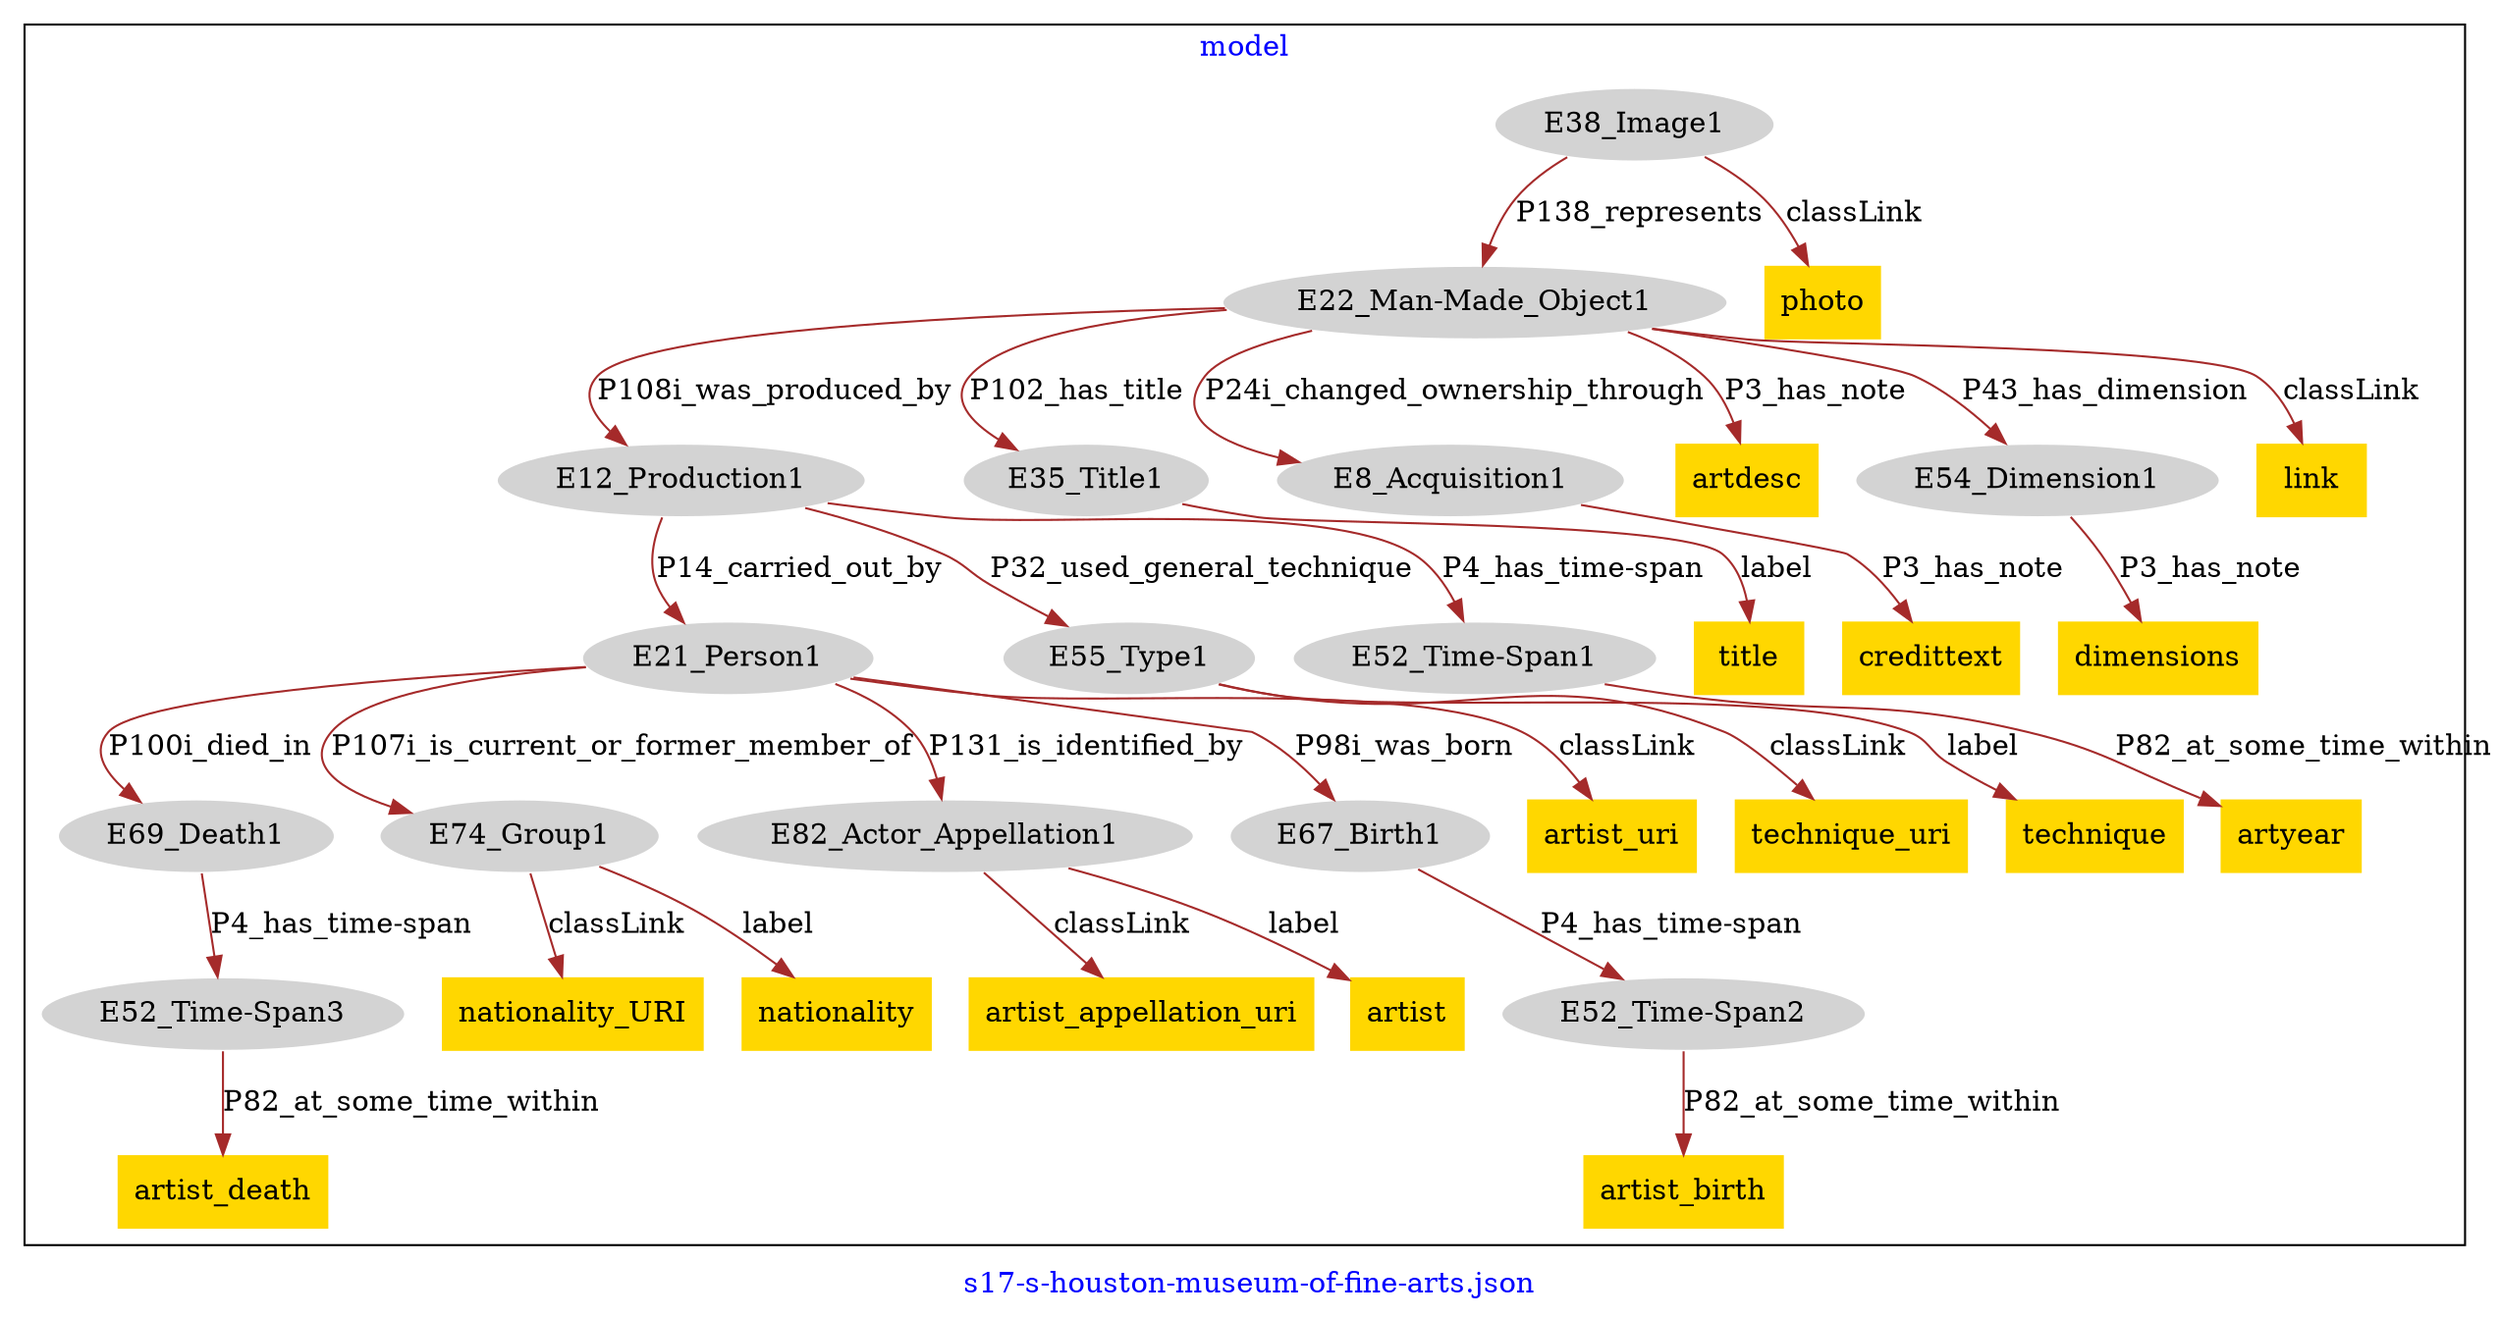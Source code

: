 digraph n0 {
fontcolor="blue"
remincross="true"
label="s17-s-houston-museum-of-fine-arts.json"
subgraph cluster {
label="model"
n2[style="filled",color="white",fillcolor="lightgray",label="E12_Production1"];
n3[style="filled",color="white",fillcolor="lightgray",label="E21_Person1"];
n4[style="filled",color="white",fillcolor="lightgray",label="E55_Type1"];
n5[style="filled",color="white",fillcolor="lightgray",label="E52_Time-Span1"];
n6[style="filled",color="white",fillcolor="lightgray",label="E69_Death1"];
n7[style="filled",color="white",fillcolor="lightgray",label="E74_Group1"];
n8[style="filled",color="white",fillcolor="lightgray",label="E82_Actor_Appellation1"];
n9[style="filled",color="white",fillcolor="lightgray",label="E67_Birth1"];
n10[shape="plaintext",style="filled",fillcolor="gold",label="artist_uri"];
n11[style="filled",color="white",fillcolor="lightgray",label="E22_Man-Made_Object1"];
n12[style="filled",color="white",fillcolor="lightgray",label="E35_Title1"];
n13[style="filled",color="white",fillcolor="lightgray",label="E8_Acquisition1"];
n14[shape="plaintext",style="filled",fillcolor="gold",label="artdesc"];
n15[style="filled",color="white",fillcolor="lightgray",label="E54_Dimension1"];
n16[shape="plaintext",style="filled",fillcolor="gold",label="link"];
n17[shape="plaintext",style="filled",fillcolor="gold",label="title"];
n18[style="filled",color="white",fillcolor="lightgray",label="E38_Image1"];
n19[shape="plaintext",style="filled",fillcolor="gold",label="photo"];
n20[shape="plaintext",style="filled",fillcolor="gold",label="artyear"];
n21[style="filled",color="white",fillcolor="lightgray",label="E52_Time-Span2"];
n22[shape="plaintext",style="filled",fillcolor="gold",label="artist_birth"];
n23[style="filled",color="white",fillcolor="lightgray",label="E52_Time-Span3"];
n24[shape="plaintext",style="filled",fillcolor="gold",label="artist_death"];
n25[shape="plaintext",style="filled",fillcolor="gold",label="dimensions"];
n26[shape="plaintext",style="filled",fillcolor="gold",label="technique_uri"];
n27[shape="plaintext",style="filled",fillcolor="gold",label="technique"];
n28[shape="plaintext",style="filled",fillcolor="gold",label="nationality_URI"];
n29[shape="plaintext",style="filled",fillcolor="gold",label="nationality"];
n30[shape="plaintext",style="filled",fillcolor="gold",label="artist_appellation_uri"];
n31[shape="plaintext",style="filled",fillcolor="gold",label="artist"];
n32[shape="plaintext",style="filled",fillcolor="gold",label="credittext"];
}
n2 -> n3[color="brown",fontcolor="black",label="P14_carried_out_by"]
n2 -> n4[color="brown",fontcolor="black",label="P32_used_general_technique"]
n2 -> n5[color="brown",fontcolor="black",label="P4_has_time-span"]
n3 -> n6[color="brown",fontcolor="black",label="P100i_died_in"]
n3 -> n7[color="brown",fontcolor="black",label="P107i_is_current_or_former_member_of"]
n3 -> n8[color="brown",fontcolor="black",label="P131_is_identified_by"]
n3 -> n9[color="brown",fontcolor="black",label="P98i_was_born"]
n3 -> n10[color="brown",fontcolor="black",label="classLink"]
n11 -> n12[color="brown",fontcolor="black",label="P102_has_title"]
n11 -> n2[color="brown",fontcolor="black",label="P108i_was_produced_by"]
n11 -> n13[color="brown",fontcolor="black",label="P24i_changed_ownership_through"]
n11 -> n14[color="brown",fontcolor="black",label="P3_has_note"]
n11 -> n15[color="brown",fontcolor="black",label="P43_has_dimension"]
n11 -> n16[color="brown",fontcolor="black",label="classLink"]
n12 -> n17[color="brown",fontcolor="black",label="label"]
n18 -> n11[color="brown",fontcolor="black",label="P138_represents"]
n18 -> n19[color="brown",fontcolor="black",label="classLink"]
n5 -> n20[color="brown",fontcolor="black",label="P82_at_some_time_within"]
n21 -> n22[color="brown",fontcolor="black",label="P82_at_some_time_within"]
n23 -> n24[color="brown",fontcolor="black",label="P82_at_some_time_within"]
n15 -> n25[color="brown",fontcolor="black",label="P3_has_note"]
n4 -> n26[color="brown",fontcolor="black",label="classLink"]
n4 -> n27[color="brown",fontcolor="black",label="label"]
n9 -> n21[color="brown",fontcolor="black",label="P4_has_time-span"]
n6 -> n23[color="brown",fontcolor="black",label="P4_has_time-span"]
n7 -> n28[color="brown",fontcolor="black",label="classLink"]
n7 -> n29[color="brown",fontcolor="black",label="label"]
n8 -> n30[color="brown",fontcolor="black",label="classLink"]
n8 -> n31[color="brown",fontcolor="black",label="label"]
n13 -> n32[color="brown",fontcolor="black",label="P3_has_note"]
}
